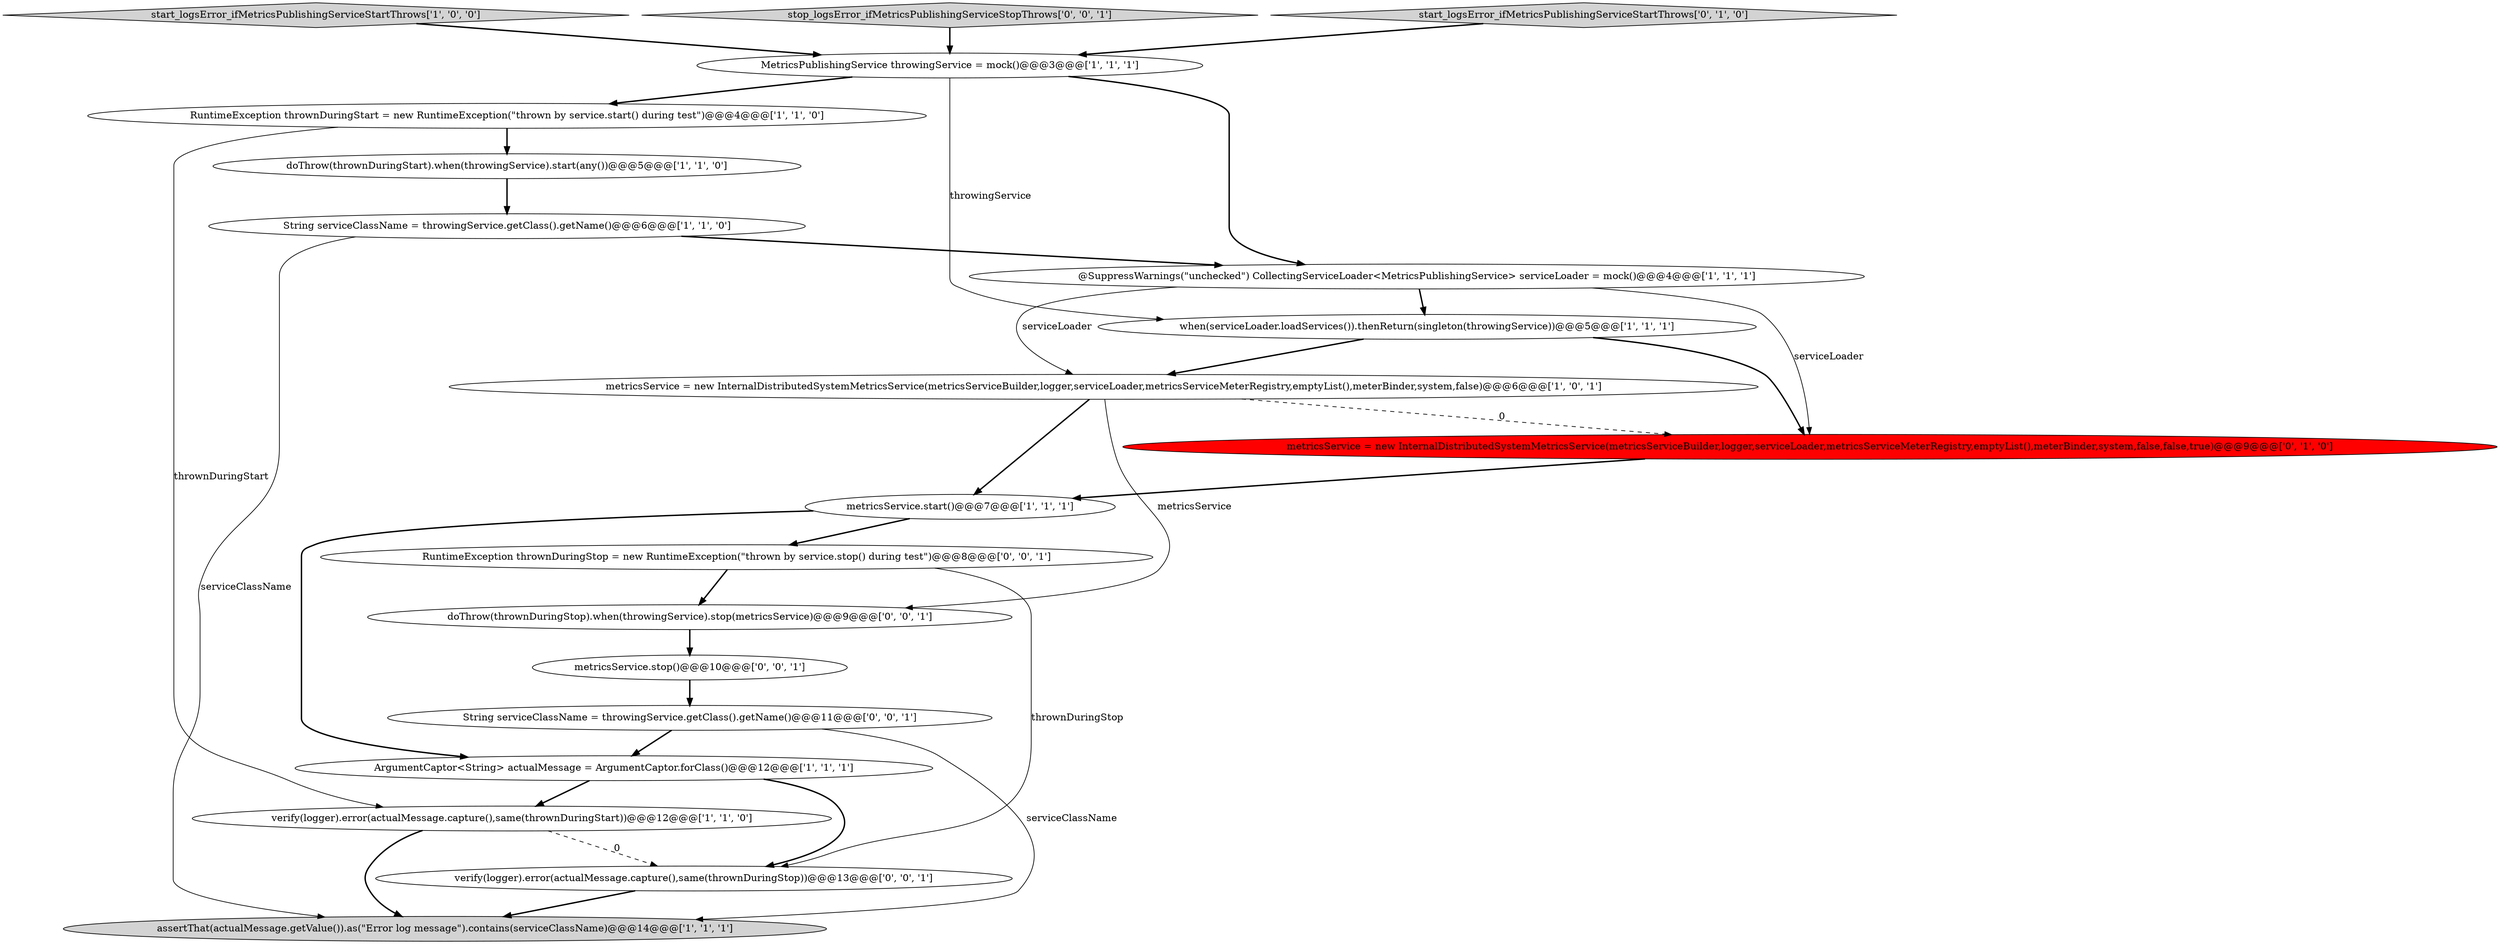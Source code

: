 digraph {
18 [style = filled, label = "RuntimeException thrownDuringStop = new RuntimeException(\"thrown by service.stop() during test\")@@@8@@@['0', '0', '1']", fillcolor = white, shape = ellipse image = "AAA0AAABBB3BBB"];
11 [style = filled, label = "RuntimeException thrownDuringStart = new RuntimeException(\"thrown by service.start() during test\")@@@4@@@['1', '1', '0']", fillcolor = white, shape = ellipse image = "AAA0AAABBB1BBB"];
1 [style = filled, label = "metricsService = new InternalDistributedSystemMetricsService(metricsServiceBuilder,logger,serviceLoader,metricsServiceMeterRegistry,emptyList(),meterBinder,system,false)@@@6@@@['1', '0', '1']", fillcolor = white, shape = ellipse image = "AAA0AAABBB1BBB"];
9 [style = filled, label = "doThrow(thrownDuringStart).when(throwingService).start(any())@@@5@@@['1', '1', '0']", fillcolor = white, shape = ellipse image = "AAA0AAABBB1BBB"];
7 [style = filled, label = "start_logsError_ifMetricsPublishingServiceStartThrows['1', '0', '0']", fillcolor = lightgray, shape = diamond image = "AAA0AAABBB1BBB"];
16 [style = filled, label = "String serviceClassName = throwingService.getClass().getName()@@@11@@@['0', '0', '1']", fillcolor = white, shape = ellipse image = "AAA0AAABBB3BBB"];
4 [style = filled, label = "verify(logger).error(actualMessage.capture(),same(thrownDuringStart))@@@12@@@['1', '1', '0']", fillcolor = white, shape = ellipse image = "AAA0AAABBB1BBB"];
5 [style = filled, label = "String serviceClassName = throwingService.getClass().getName()@@@6@@@['1', '1', '0']", fillcolor = white, shape = ellipse image = "AAA0AAABBB1BBB"];
12 [style = filled, label = "metricsService = new InternalDistributedSystemMetricsService(metricsServiceBuilder,logger,serviceLoader,metricsServiceMeterRegistry,emptyList(),meterBinder,system,false,false,true)@@@9@@@['0', '1', '0']", fillcolor = red, shape = ellipse image = "AAA1AAABBB2BBB"];
15 [style = filled, label = "verify(logger).error(actualMessage.capture(),same(thrownDuringStop))@@@13@@@['0', '0', '1']", fillcolor = white, shape = ellipse image = "AAA0AAABBB3BBB"];
17 [style = filled, label = "doThrow(thrownDuringStop).when(throwingService).stop(metricsService)@@@9@@@['0', '0', '1']", fillcolor = white, shape = ellipse image = "AAA0AAABBB3BBB"];
14 [style = filled, label = "stop_logsError_ifMetricsPublishingServiceStopThrows['0', '0', '1']", fillcolor = lightgray, shape = diamond image = "AAA0AAABBB3BBB"];
0 [style = filled, label = "metricsService.start()@@@7@@@['1', '1', '1']", fillcolor = white, shape = ellipse image = "AAA0AAABBB1BBB"];
10 [style = filled, label = "ArgumentCaptor<String> actualMessage = ArgumentCaptor.forClass()@@@12@@@['1', '1', '1']", fillcolor = white, shape = ellipse image = "AAA0AAABBB1BBB"];
13 [style = filled, label = "start_logsError_ifMetricsPublishingServiceStartThrows['0', '1', '0']", fillcolor = lightgray, shape = diamond image = "AAA0AAABBB2BBB"];
6 [style = filled, label = "MetricsPublishingService throwingService = mock()@@@3@@@['1', '1', '1']", fillcolor = white, shape = ellipse image = "AAA0AAABBB1BBB"];
8 [style = filled, label = "assertThat(actualMessage.getValue()).as(\"Error log message\").contains(serviceClassName)@@@14@@@['1', '1', '1']", fillcolor = lightgray, shape = ellipse image = "AAA0AAABBB1BBB"];
19 [style = filled, label = "metricsService.stop()@@@10@@@['0', '0', '1']", fillcolor = white, shape = ellipse image = "AAA0AAABBB3BBB"];
2 [style = filled, label = "when(serviceLoader.loadServices()).thenReturn(singleton(throwingService))@@@5@@@['1', '1', '1']", fillcolor = white, shape = ellipse image = "AAA0AAABBB1BBB"];
3 [style = filled, label = "@SuppressWarnings(\"unchecked\") CollectingServiceLoader<MetricsPublishingService> serviceLoader = mock()@@@4@@@['1', '1', '1']", fillcolor = white, shape = ellipse image = "AAA0AAABBB1BBB"];
5->3 [style = bold, label=""];
6->3 [style = bold, label=""];
5->8 [style = solid, label="serviceClassName"];
10->15 [style = bold, label=""];
11->4 [style = solid, label="thrownDuringStart"];
16->10 [style = bold, label=""];
2->1 [style = bold, label=""];
18->15 [style = solid, label="thrownDuringStop"];
6->2 [style = solid, label="throwingService"];
18->17 [style = bold, label=""];
1->0 [style = bold, label=""];
11->9 [style = bold, label=""];
12->0 [style = bold, label=""];
17->19 [style = bold, label=""];
2->12 [style = bold, label=""];
19->16 [style = bold, label=""];
1->12 [style = dashed, label="0"];
0->10 [style = bold, label=""];
3->12 [style = solid, label="serviceLoader"];
3->2 [style = bold, label=""];
3->1 [style = solid, label="serviceLoader"];
1->17 [style = solid, label="metricsService"];
6->11 [style = bold, label=""];
4->15 [style = dashed, label="0"];
7->6 [style = bold, label=""];
10->4 [style = bold, label=""];
9->5 [style = bold, label=""];
4->8 [style = bold, label=""];
0->18 [style = bold, label=""];
13->6 [style = bold, label=""];
16->8 [style = solid, label="serviceClassName"];
15->8 [style = bold, label=""];
14->6 [style = bold, label=""];
}
